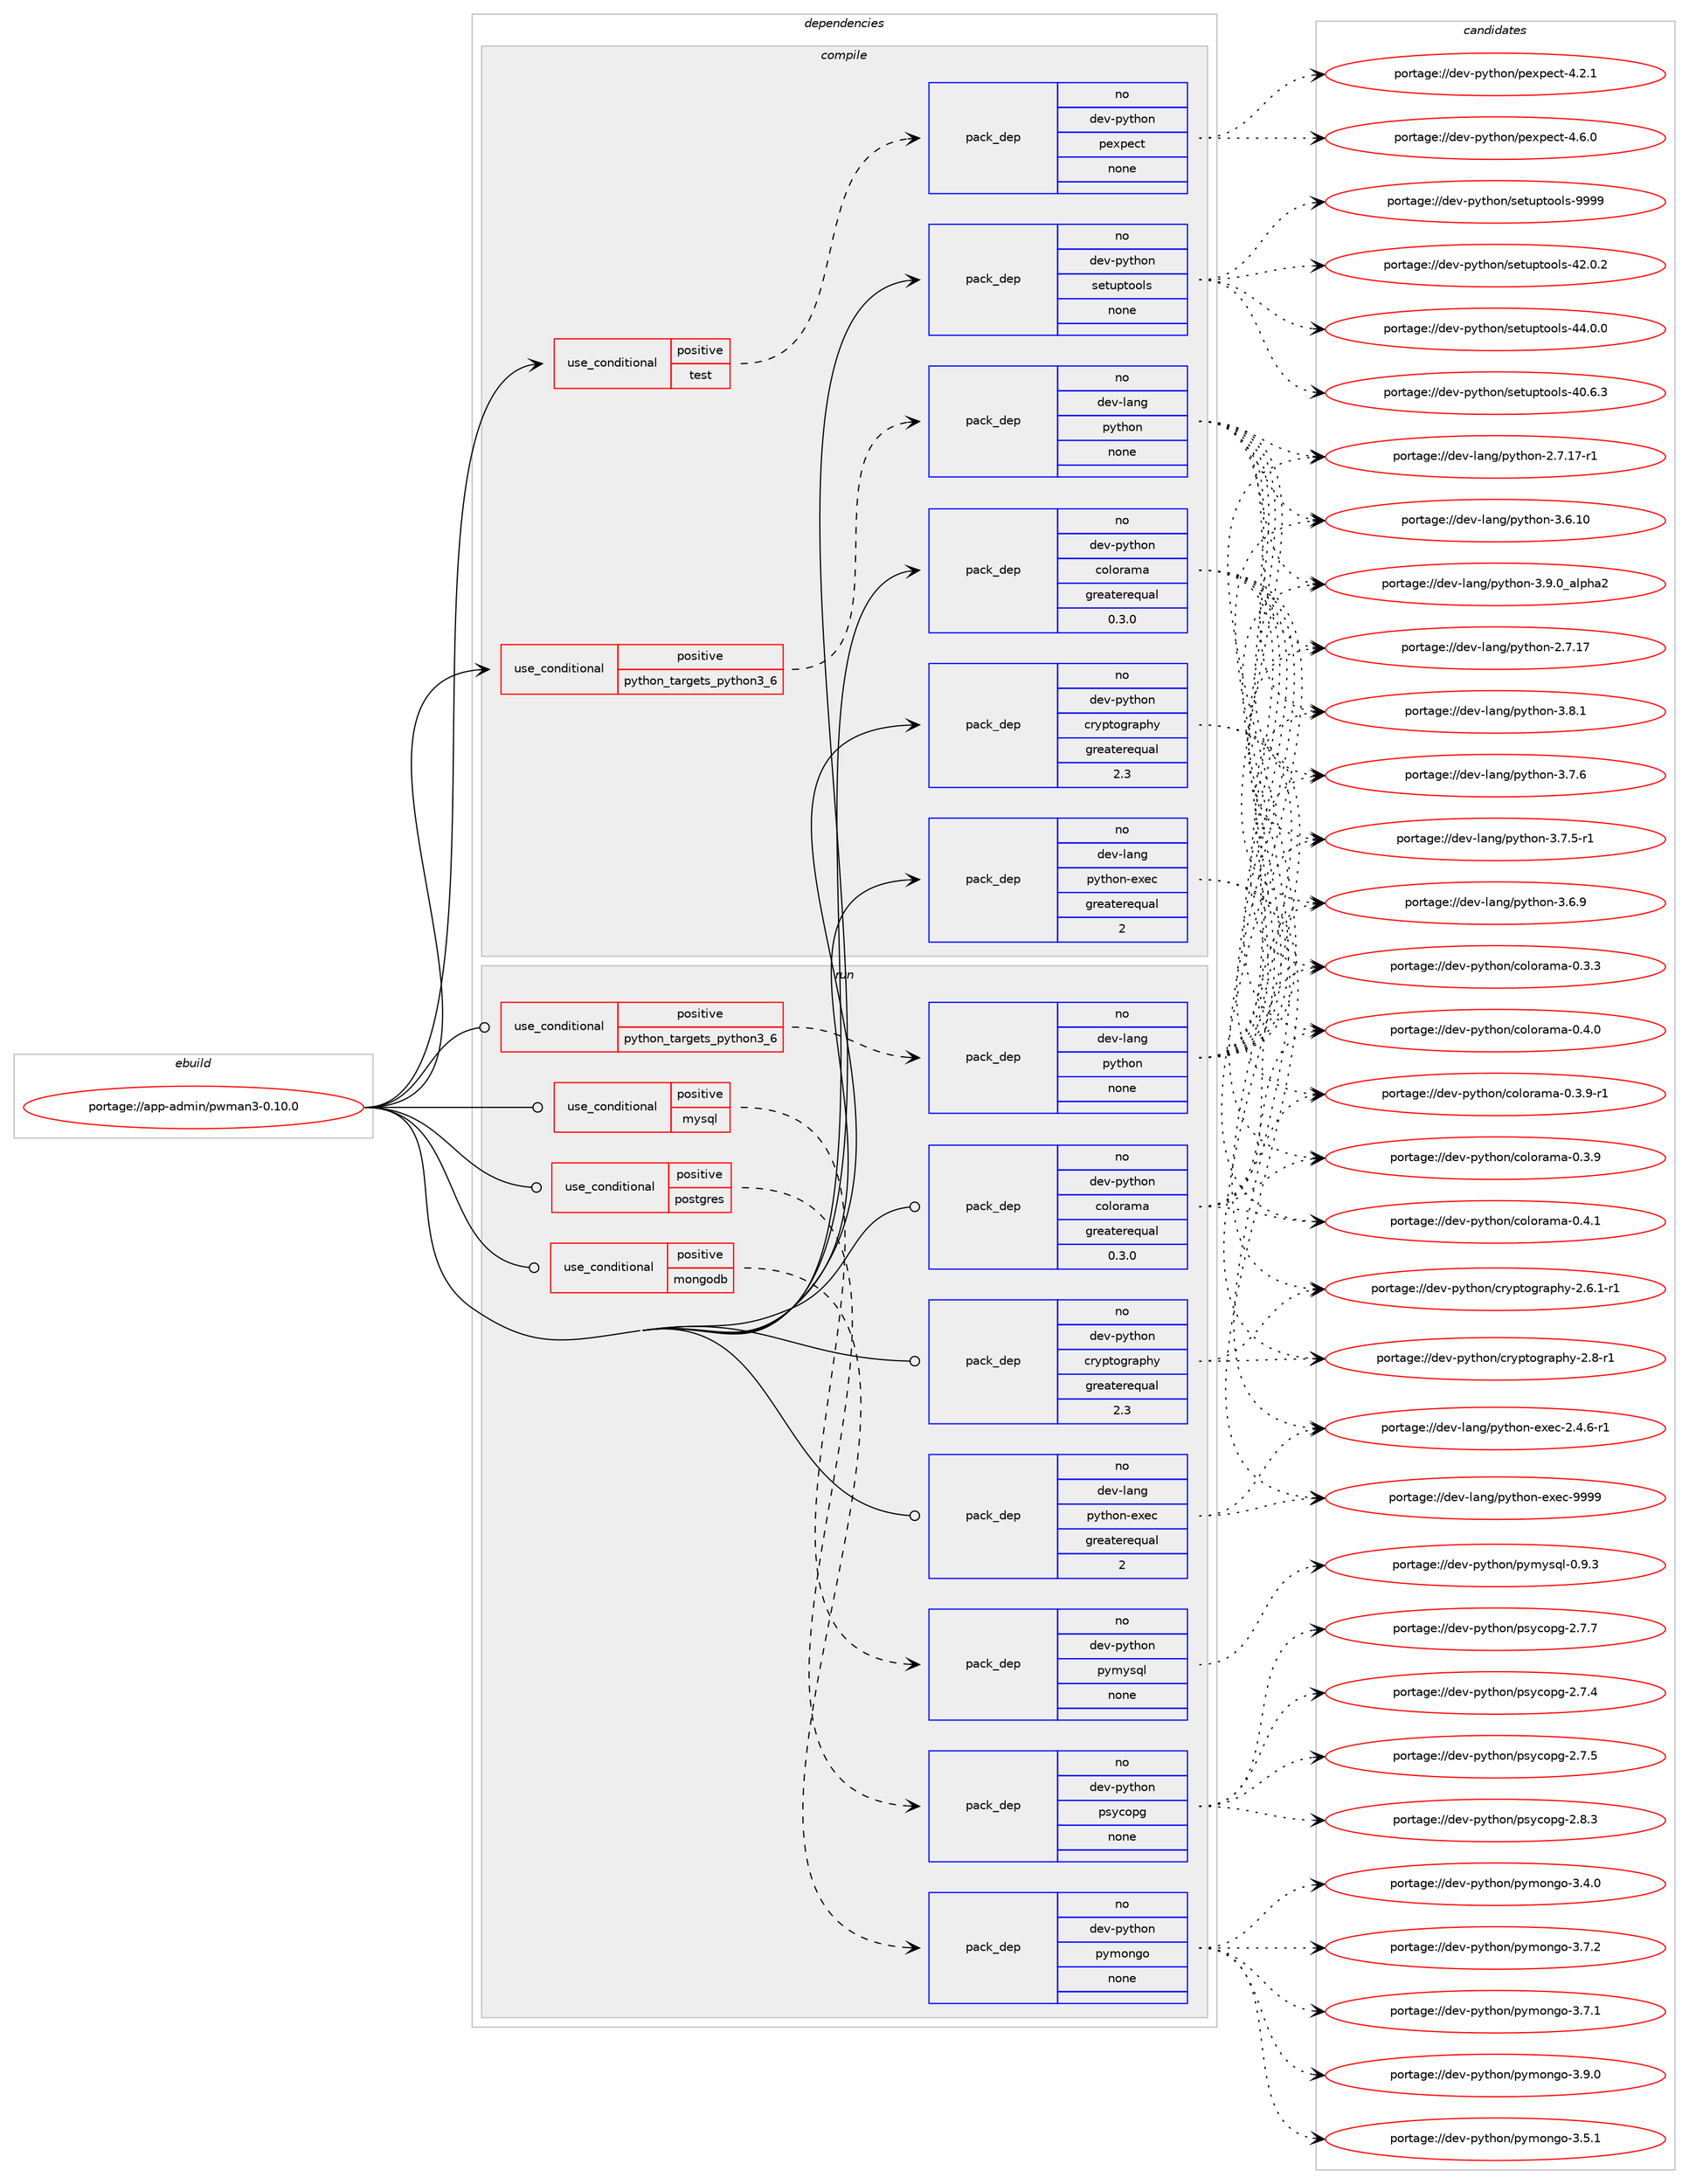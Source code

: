 digraph prolog {

# *************
# Graph options
# *************

newrank=true;
concentrate=true;
compound=true;
graph [rankdir=LR,fontname=Helvetica,fontsize=10,ranksep=1.5];#, ranksep=2.5, nodesep=0.2];
edge  [arrowhead=vee];
node  [fontname=Helvetica,fontsize=10];

# **********
# The ebuild
# **********

subgraph cluster_leftcol {
color=gray;
rank=same;
label=<<i>ebuild</i>>;
id [label="portage://app-admin/pwman3-0.10.0", color=red, width=4, href="../app-admin/pwman3-0.10.0.svg"];
}

# ****************
# The dependencies
# ****************

subgraph cluster_midcol {
color=gray;
label=<<i>dependencies</i>>;
subgraph cluster_compile {
fillcolor="#eeeeee";
style=filled;
label=<<i>compile</i>>;
subgraph cond154501 {
dependency653470 [label=<<TABLE BORDER="0" CELLBORDER="1" CELLSPACING="0" CELLPADDING="4"><TR><TD ROWSPAN="3" CELLPADDING="10">use_conditional</TD></TR><TR><TD>positive</TD></TR><TR><TD>python_targets_python3_6</TD></TR></TABLE>>, shape=none, color=red];
subgraph pack490273 {
dependency653471 [label=<<TABLE BORDER="0" CELLBORDER="1" CELLSPACING="0" CELLPADDING="4" WIDTH="220"><TR><TD ROWSPAN="6" CELLPADDING="30">pack_dep</TD></TR><TR><TD WIDTH="110">no</TD></TR><TR><TD>dev-lang</TD></TR><TR><TD>python</TD></TR><TR><TD>none</TD></TR><TR><TD></TD></TR></TABLE>>, shape=none, color=blue];
}
dependency653470:e -> dependency653471:w [weight=20,style="dashed",arrowhead="vee"];
}
id:e -> dependency653470:w [weight=20,style="solid",arrowhead="vee"];
subgraph cond154502 {
dependency653472 [label=<<TABLE BORDER="0" CELLBORDER="1" CELLSPACING="0" CELLPADDING="4"><TR><TD ROWSPAN="3" CELLPADDING="10">use_conditional</TD></TR><TR><TD>positive</TD></TR><TR><TD>test</TD></TR></TABLE>>, shape=none, color=red];
subgraph pack490274 {
dependency653473 [label=<<TABLE BORDER="0" CELLBORDER="1" CELLSPACING="0" CELLPADDING="4" WIDTH="220"><TR><TD ROWSPAN="6" CELLPADDING="30">pack_dep</TD></TR><TR><TD WIDTH="110">no</TD></TR><TR><TD>dev-python</TD></TR><TR><TD>pexpect</TD></TR><TR><TD>none</TD></TR><TR><TD></TD></TR></TABLE>>, shape=none, color=blue];
}
dependency653472:e -> dependency653473:w [weight=20,style="dashed",arrowhead="vee"];
}
id:e -> dependency653472:w [weight=20,style="solid",arrowhead="vee"];
subgraph pack490275 {
dependency653474 [label=<<TABLE BORDER="0" CELLBORDER="1" CELLSPACING="0" CELLPADDING="4" WIDTH="220"><TR><TD ROWSPAN="6" CELLPADDING="30">pack_dep</TD></TR><TR><TD WIDTH="110">no</TD></TR><TR><TD>dev-lang</TD></TR><TR><TD>python-exec</TD></TR><TR><TD>greaterequal</TD></TR><TR><TD>2</TD></TR></TABLE>>, shape=none, color=blue];
}
id:e -> dependency653474:w [weight=20,style="solid",arrowhead="vee"];
subgraph pack490276 {
dependency653475 [label=<<TABLE BORDER="0" CELLBORDER="1" CELLSPACING="0" CELLPADDING="4" WIDTH="220"><TR><TD ROWSPAN="6" CELLPADDING="30">pack_dep</TD></TR><TR><TD WIDTH="110">no</TD></TR><TR><TD>dev-python</TD></TR><TR><TD>colorama</TD></TR><TR><TD>greaterequal</TD></TR><TR><TD>0.3.0</TD></TR></TABLE>>, shape=none, color=blue];
}
id:e -> dependency653475:w [weight=20,style="solid",arrowhead="vee"];
subgraph pack490277 {
dependency653476 [label=<<TABLE BORDER="0" CELLBORDER="1" CELLSPACING="0" CELLPADDING="4" WIDTH="220"><TR><TD ROWSPAN="6" CELLPADDING="30">pack_dep</TD></TR><TR><TD WIDTH="110">no</TD></TR><TR><TD>dev-python</TD></TR><TR><TD>cryptography</TD></TR><TR><TD>greaterequal</TD></TR><TR><TD>2.3</TD></TR></TABLE>>, shape=none, color=blue];
}
id:e -> dependency653476:w [weight=20,style="solid",arrowhead="vee"];
subgraph pack490278 {
dependency653477 [label=<<TABLE BORDER="0" CELLBORDER="1" CELLSPACING="0" CELLPADDING="4" WIDTH="220"><TR><TD ROWSPAN="6" CELLPADDING="30">pack_dep</TD></TR><TR><TD WIDTH="110">no</TD></TR><TR><TD>dev-python</TD></TR><TR><TD>setuptools</TD></TR><TR><TD>none</TD></TR><TR><TD></TD></TR></TABLE>>, shape=none, color=blue];
}
id:e -> dependency653477:w [weight=20,style="solid",arrowhead="vee"];
}
subgraph cluster_compileandrun {
fillcolor="#eeeeee";
style=filled;
label=<<i>compile and run</i>>;
}
subgraph cluster_run {
fillcolor="#eeeeee";
style=filled;
label=<<i>run</i>>;
subgraph cond154503 {
dependency653478 [label=<<TABLE BORDER="0" CELLBORDER="1" CELLSPACING="0" CELLPADDING="4"><TR><TD ROWSPAN="3" CELLPADDING="10">use_conditional</TD></TR><TR><TD>positive</TD></TR><TR><TD>mongodb</TD></TR></TABLE>>, shape=none, color=red];
subgraph pack490279 {
dependency653479 [label=<<TABLE BORDER="0" CELLBORDER="1" CELLSPACING="0" CELLPADDING="4" WIDTH="220"><TR><TD ROWSPAN="6" CELLPADDING="30">pack_dep</TD></TR><TR><TD WIDTH="110">no</TD></TR><TR><TD>dev-python</TD></TR><TR><TD>pymongo</TD></TR><TR><TD>none</TD></TR><TR><TD></TD></TR></TABLE>>, shape=none, color=blue];
}
dependency653478:e -> dependency653479:w [weight=20,style="dashed",arrowhead="vee"];
}
id:e -> dependency653478:w [weight=20,style="solid",arrowhead="odot"];
subgraph cond154504 {
dependency653480 [label=<<TABLE BORDER="0" CELLBORDER="1" CELLSPACING="0" CELLPADDING="4"><TR><TD ROWSPAN="3" CELLPADDING="10">use_conditional</TD></TR><TR><TD>positive</TD></TR><TR><TD>mysql</TD></TR></TABLE>>, shape=none, color=red];
subgraph pack490280 {
dependency653481 [label=<<TABLE BORDER="0" CELLBORDER="1" CELLSPACING="0" CELLPADDING="4" WIDTH="220"><TR><TD ROWSPAN="6" CELLPADDING="30">pack_dep</TD></TR><TR><TD WIDTH="110">no</TD></TR><TR><TD>dev-python</TD></TR><TR><TD>pymysql</TD></TR><TR><TD>none</TD></TR><TR><TD></TD></TR></TABLE>>, shape=none, color=blue];
}
dependency653480:e -> dependency653481:w [weight=20,style="dashed",arrowhead="vee"];
}
id:e -> dependency653480:w [weight=20,style="solid",arrowhead="odot"];
subgraph cond154505 {
dependency653482 [label=<<TABLE BORDER="0" CELLBORDER="1" CELLSPACING="0" CELLPADDING="4"><TR><TD ROWSPAN="3" CELLPADDING="10">use_conditional</TD></TR><TR><TD>positive</TD></TR><TR><TD>postgres</TD></TR></TABLE>>, shape=none, color=red];
subgraph pack490281 {
dependency653483 [label=<<TABLE BORDER="0" CELLBORDER="1" CELLSPACING="0" CELLPADDING="4" WIDTH="220"><TR><TD ROWSPAN="6" CELLPADDING="30">pack_dep</TD></TR><TR><TD WIDTH="110">no</TD></TR><TR><TD>dev-python</TD></TR><TR><TD>psycopg</TD></TR><TR><TD>none</TD></TR><TR><TD></TD></TR></TABLE>>, shape=none, color=blue];
}
dependency653482:e -> dependency653483:w [weight=20,style="dashed",arrowhead="vee"];
}
id:e -> dependency653482:w [weight=20,style="solid",arrowhead="odot"];
subgraph cond154506 {
dependency653484 [label=<<TABLE BORDER="0" CELLBORDER="1" CELLSPACING="0" CELLPADDING="4"><TR><TD ROWSPAN="3" CELLPADDING="10">use_conditional</TD></TR><TR><TD>positive</TD></TR><TR><TD>python_targets_python3_6</TD></TR></TABLE>>, shape=none, color=red];
subgraph pack490282 {
dependency653485 [label=<<TABLE BORDER="0" CELLBORDER="1" CELLSPACING="0" CELLPADDING="4" WIDTH="220"><TR><TD ROWSPAN="6" CELLPADDING="30">pack_dep</TD></TR><TR><TD WIDTH="110">no</TD></TR><TR><TD>dev-lang</TD></TR><TR><TD>python</TD></TR><TR><TD>none</TD></TR><TR><TD></TD></TR></TABLE>>, shape=none, color=blue];
}
dependency653484:e -> dependency653485:w [weight=20,style="dashed",arrowhead="vee"];
}
id:e -> dependency653484:w [weight=20,style="solid",arrowhead="odot"];
subgraph pack490283 {
dependency653486 [label=<<TABLE BORDER="0" CELLBORDER="1" CELLSPACING="0" CELLPADDING="4" WIDTH="220"><TR><TD ROWSPAN="6" CELLPADDING="30">pack_dep</TD></TR><TR><TD WIDTH="110">no</TD></TR><TR><TD>dev-lang</TD></TR><TR><TD>python-exec</TD></TR><TR><TD>greaterequal</TD></TR><TR><TD>2</TD></TR></TABLE>>, shape=none, color=blue];
}
id:e -> dependency653486:w [weight=20,style="solid",arrowhead="odot"];
subgraph pack490284 {
dependency653487 [label=<<TABLE BORDER="0" CELLBORDER="1" CELLSPACING="0" CELLPADDING="4" WIDTH="220"><TR><TD ROWSPAN="6" CELLPADDING="30">pack_dep</TD></TR><TR><TD WIDTH="110">no</TD></TR><TR><TD>dev-python</TD></TR><TR><TD>colorama</TD></TR><TR><TD>greaterequal</TD></TR><TR><TD>0.3.0</TD></TR></TABLE>>, shape=none, color=blue];
}
id:e -> dependency653487:w [weight=20,style="solid",arrowhead="odot"];
subgraph pack490285 {
dependency653488 [label=<<TABLE BORDER="0" CELLBORDER="1" CELLSPACING="0" CELLPADDING="4" WIDTH="220"><TR><TD ROWSPAN="6" CELLPADDING="30">pack_dep</TD></TR><TR><TD WIDTH="110">no</TD></TR><TR><TD>dev-python</TD></TR><TR><TD>cryptography</TD></TR><TR><TD>greaterequal</TD></TR><TR><TD>2.3</TD></TR></TABLE>>, shape=none, color=blue];
}
id:e -> dependency653488:w [weight=20,style="solid",arrowhead="odot"];
}
}

# **************
# The candidates
# **************

subgraph cluster_choices {
rank=same;
color=gray;
label=<<i>candidates</i>>;

subgraph choice490273 {
color=black;
nodesep=1;
choice10010111845108971101034711212111610411111045514657464895971081121049750 [label="portage://dev-lang/python-3.9.0_alpha2", color=red, width=4,href="../dev-lang/python-3.9.0_alpha2.svg"];
choice100101118451089711010347112121116104111110455146564649 [label="portage://dev-lang/python-3.8.1", color=red, width=4,href="../dev-lang/python-3.8.1.svg"];
choice100101118451089711010347112121116104111110455146554654 [label="portage://dev-lang/python-3.7.6", color=red, width=4,href="../dev-lang/python-3.7.6.svg"];
choice1001011184510897110103471121211161041111104551465546534511449 [label="portage://dev-lang/python-3.7.5-r1", color=red, width=4,href="../dev-lang/python-3.7.5-r1.svg"];
choice100101118451089711010347112121116104111110455146544657 [label="portage://dev-lang/python-3.6.9", color=red, width=4,href="../dev-lang/python-3.6.9.svg"];
choice10010111845108971101034711212111610411111045514654464948 [label="portage://dev-lang/python-3.6.10", color=red, width=4,href="../dev-lang/python-3.6.10.svg"];
choice100101118451089711010347112121116104111110455046554649554511449 [label="portage://dev-lang/python-2.7.17-r1", color=red, width=4,href="../dev-lang/python-2.7.17-r1.svg"];
choice10010111845108971101034711212111610411111045504655464955 [label="portage://dev-lang/python-2.7.17", color=red, width=4,href="../dev-lang/python-2.7.17.svg"];
dependency653471:e -> choice10010111845108971101034711212111610411111045514657464895971081121049750:w [style=dotted,weight="100"];
dependency653471:e -> choice100101118451089711010347112121116104111110455146564649:w [style=dotted,weight="100"];
dependency653471:e -> choice100101118451089711010347112121116104111110455146554654:w [style=dotted,weight="100"];
dependency653471:e -> choice1001011184510897110103471121211161041111104551465546534511449:w [style=dotted,weight="100"];
dependency653471:e -> choice100101118451089711010347112121116104111110455146544657:w [style=dotted,weight="100"];
dependency653471:e -> choice10010111845108971101034711212111610411111045514654464948:w [style=dotted,weight="100"];
dependency653471:e -> choice100101118451089711010347112121116104111110455046554649554511449:w [style=dotted,weight="100"];
dependency653471:e -> choice10010111845108971101034711212111610411111045504655464955:w [style=dotted,weight="100"];
}
subgraph choice490274 {
color=black;
nodesep=1;
choice100101118451121211161041111104711210112011210199116455246544648 [label="portage://dev-python/pexpect-4.6.0", color=red, width=4,href="../dev-python/pexpect-4.6.0.svg"];
choice100101118451121211161041111104711210112011210199116455246504649 [label="portage://dev-python/pexpect-4.2.1", color=red, width=4,href="../dev-python/pexpect-4.2.1.svg"];
dependency653473:e -> choice100101118451121211161041111104711210112011210199116455246544648:w [style=dotted,weight="100"];
dependency653473:e -> choice100101118451121211161041111104711210112011210199116455246504649:w [style=dotted,weight="100"];
}
subgraph choice490275 {
color=black;
nodesep=1;
choice10010111845108971101034711212111610411111045101120101994557575757 [label="portage://dev-lang/python-exec-9999", color=red, width=4,href="../dev-lang/python-exec-9999.svg"];
choice10010111845108971101034711212111610411111045101120101994550465246544511449 [label="portage://dev-lang/python-exec-2.4.6-r1", color=red, width=4,href="../dev-lang/python-exec-2.4.6-r1.svg"];
dependency653474:e -> choice10010111845108971101034711212111610411111045101120101994557575757:w [style=dotted,weight="100"];
dependency653474:e -> choice10010111845108971101034711212111610411111045101120101994550465246544511449:w [style=dotted,weight="100"];
}
subgraph choice490276 {
color=black;
nodesep=1;
choice1001011184511212111610411111047991111081111149710997454846524649 [label="portage://dev-python/colorama-0.4.1", color=red, width=4,href="../dev-python/colorama-0.4.1.svg"];
choice1001011184511212111610411111047991111081111149710997454846524648 [label="portage://dev-python/colorama-0.4.0", color=red, width=4,href="../dev-python/colorama-0.4.0.svg"];
choice10010111845112121116104111110479911110811111497109974548465146574511449 [label="portage://dev-python/colorama-0.3.9-r1", color=red, width=4,href="../dev-python/colorama-0.3.9-r1.svg"];
choice1001011184511212111610411111047991111081111149710997454846514657 [label="portage://dev-python/colorama-0.3.9", color=red, width=4,href="../dev-python/colorama-0.3.9.svg"];
choice1001011184511212111610411111047991111081111149710997454846514651 [label="portage://dev-python/colorama-0.3.3", color=red, width=4,href="../dev-python/colorama-0.3.3.svg"];
dependency653475:e -> choice1001011184511212111610411111047991111081111149710997454846524649:w [style=dotted,weight="100"];
dependency653475:e -> choice1001011184511212111610411111047991111081111149710997454846524648:w [style=dotted,weight="100"];
dependency653475:e -> choice10010111845112121116104111110479911110811111497109974548465146574511449:w [style=dotted,weight="100"];
dependency653475:e -> choice1001011184511212111610411111047991111081111149710997454846514657:w [style=dotted,weight="100"];
dependency653475:e -> choice1001011184511212111610411111047991111081111149710997454846514651:w [style=dotted,weight="100"];
}
subgraph choice490277 {
color=black;
nodesep=1;
choice10010111845112121116104111110479911412111211611110311497112104121455046564511449 [label="portage://dev-python/cryptography-2.8-r1", color=red, width=4,href="../dev-python/cryptography-2.8-r1.svg"];
choice100101118451121211161041111104799114121112116111103114971121041214550465446494511449 [label="portage://dev-python/cryptography-2.6.1-r1", color=red, width=4,href="../dev-python/cryptography-2.6.1-r1.svg"];
dependency653476:e -> choice10010111845112121116104111110479911412111211611110311497112104121455046564511449:w [style=dotted,weight="100"];
dependency653476:e -> choice100101118451121211161041111104799114121112116111103114971121041214550465446494511449:w [style=dotted,weight="100"];
}
subgraph choice490278 {
color=black;
nodesep=1;
choice10010111845112121116104111110471151011161171121161111111081154557575757 [label="portage://dev-python/setuptools-9999", color=red, width=4,href="../dev-python/setuptools-9999.svg"];
choice100101118451121211161041111104711510111611711211611111110811545525246484648 [label="portage://dev-python/setuptools-44.0.0", color=red, width=4,href="../dev-python/setuptools-44.0.0.svg"];
choice100101118451121211161041111104711510111611711211611111110811545525046484650 [label="portage://dev-python/setuptools-42.0.2", color=red, width=4,href="../dev-python/setuptools-42.0.2.svg"];
choice100101118451121211161041111104711510111611711211611111110811545524846544651 [label="portage://dev-python/setuptools-40.6.3", color=red, width=4,href="../dev-python/setuptools-40.6.3.svg"];
dependency653477:e -> choice10010111845112121116104111110471151011161171121161111111081154557575757:w [style=dotted,weight="100"];
dependency653477:e -> choice100101118451121211161041111104711510111611711211611111110811545525246484648:w [style=dotted,weight="100"];
dependency653477:e -> choice100101118451121211161041111104711510111611711211611111110811545525046484650:w [style=dotted,weight="100"];
dependency653477:e -> choice100101118451121211161041111104711510111611711211611111110811545524846544651:w [style=dotted,weight="100"];
}
subgraph choice490279 {
color=black;
nodesep=1;
choice1001011184511212111610411111047112121109111110103111455146574648 [label="portage://dev-python/pymongo-3.9.0", color=red, width=4,href="../dev-python/pymongo-3.9.0.svg"];
choice1001011184511212111610411111047112121109111110103111455146554650 [label="portage://dev-python/pymongo-3.7.2", color=red, width=4,href="../dev-python/pymongo-3.7.2.svg"];
choice1001011184511212111610411111047112121109111110103111455146554649 [label="portage://dev-python/pymongo-3.7.1", color=red, width=4,href="../dev-python/pymongo-3.7.1.svg"];
choice1001011184511212111610411111047112121109111110103111455146534649 [label="portage://dev-python/pymongo-3.5.1", color=red, width=4,href="../dev-python/pymongo-3.5.1.svg"];
choice1001011184511212111610411111047112121109111110103111455146524648 [label="portage://dev-python/pymongo-3.4.0", color=red, width=4,href="../dev-python/pymongo-3.4.0.svg"];
dependency653479:e -> choice1001011184511212111610411111047112121109111110103111455146574648:w [style=dotted,weight="100"];
dependency653479:e -> choice1001011184511212111610411111047112121109111110103111455146554650:w [style=dotted,weight="100"];
dependency653479:e -> choice1001011184511212111610411111047112121109111110103111455146554649:w [style=dotted,weight="100"];
dependency653479:e -> choice1001011184511212111610411111047112121109111110103111455146534649:w [style=dotted,weight="100"];
dependency653479:e -> choice1001011184511212111610411111047112121109111110103111455146524648:w [style=dotted,weight="100"];
}
subgraph choice490280 {
color=black;
nodesep=1;
choice1001011184511212111610411111047112121109121115113108454846574651 [label="portage://dev-python/pymysql-0.9.3", color=red, width=4,href="../dev-python/pymysql-0.9.3.svg"];
dependency653481:e -> choice1001011184511212111610411111047112121109121115113108454846574651:w [style=dotted,weight="100"];
}
subgraph choice490281 {
color=black;
nodesep=1;
choice100101118451121211161041111104711211512199111112103455046564651 [label="portage://dev-python/psycopg-2.8.3", color=red, width=4,href="../dev-python/psycopg-2.8.3.svg"];
choice100101118451121211161041111104711211512199111112103455046554655 [label="portage://dev-python/psycopg-2.7.7", color=red, width=4,href="../dev-python/psycopg-2.7.7.svg"];
choice100101118451121211161041111104711211512199111112103455046554653 [label="portage://dev-python/psycopg-2.7.5", color=red, width=4,href="../dev-python/psycopg-2.7.5.svg"];
choice100101118451121211161041111104711211512199111112103455046554652 [label="portage://dev-python/psycopg-2.7.4", color=red, width=4,href="../dev-python/psycopg-2.7.4.svg"];
dependency653483:e -> choice100101118451121211161041111104711211512199111112103455046564651:w [style=dotted,weight="100"];
dependency653483:e -> choice100101118451121211161041111104711211512199111112103455046554655:w [style=dotted,weight="100"];
dependency653483:e -> choice100101118451121211161041111104711211512199111112103455046554653:w [style=dotted,weight="100"];
dependency653483:e -> choice100101118451121211161041111104711211512199111112103455046554652:w [style=dotted,weight="100"];
}
subgraph choice490282 {
color=black;
nodesep=1;
choice10010111845108971101034711212111610411111045514657464895971081121049750 [label="portage://dev-lang/python-3.9.0_alpha2", color=red, width=4,href="../dev-lang/python-3.9.0_alpha2.svg"];
choice100101118451089711010347112121116104111110455146564649 [label="portage://dev-lang/python-3.8.1", color=red, width=4,href="../dev-lang/python-3.8.1.svg"];
choice100101118451089711010347112121116104111110455146554654 [label="portage://dev-lang/python-3.7.6", color=red, width=4,href="../dev-lang/python-3.7.6.svg"];
choice1001011184510897110103471121211161041111104551465546534511449 [label="portage://dev-lang/python-3.7.5-r1", color=red, width=4,href="../dev-lang/python-3.7.5-r1.svg"];
choice100101118451089711010347112121116104111110455146544657 [label="portage://dev-lang/python-3.6.9", color=red, width=4,href="../dev-lang/python-3.6.9.svg"];
choice10010111845108971101034711212111610411111045514654464948 [label="portage://dev-lang/python-3.6.10", color=red, width=4,href="../dev-lang/python-3.6.10.svg"];
choice100101118451089711010347112121116104111110455046554649554511449 [label="portage://dev-lang/python-2.7.17-r1", color=red, width=4,href="../dev-lang/python-2.7.17-r1.svg"];
choice10010111845108971101034711212111610411111045504655464955 [label="portage://dev-lang/python-2.7.17", color=red, width=4,href="../dev-lang/python-2.7.17.svg"];
dependency653485:e -> choice10010111845108971101034711212111610411111045514657464895971081121049750:w [style=dotted,weight="100"];
dependency653485:e -> choice100101118451089711010347112121116104111110455146564649:w [style=dotted,weight="100"];
dependency653485:e -> choice100101118451089711010347112121116104111110455146554654:w [style=dotted,weight="100"];
dependency653485:e -> choice1001011184510897110103471121211161041111104551465546534511449:w [style=dotted,weight="100"];
dependency653485:e -> choice100101118451089711010347112121116104111110455146544657:w [style=dotted,weight="100"];
dependency653485:e -> choice10010111845108971101034711212111610411111045514654464948:w [style=dotted,weight="100"];
dependency653485:e -> choice100101118451089711010347112121116104111110455046554649554511449:w [style=dotted,weight="100"];
dependency653485:e -> choice10010111845108971101034711212111610411111045504655464955:w [style=dotted,weight="100"];
}
subgraph choice490283 {
color=black;
nodesep=1;
choice10010111845108971101034711212111610411111045101120101994557575757 [label="portage://dev-lang/python-exec-9999", color=red, width=4,href="../dev-lang/python-exec-9999.svg"];
choice10010111845108971101034711212111610411111045101120101994550465246544511449 [label="portage://dev-lang/python-exec-2.4.6-r1", color=red, width=4,href="../dev-lang/python-exec-2.4.6-r1.svg"];
dependency653486:e -> choice10010111845108971101034711212111610411111045101120101994557575757:w [style=dotted,weight="100"];
dependency653486:e -> choice10010111845108971101034711212111610411111045101120101994550465246544511449:w [style=dotted,weight="100"];
}
subgraph choice490284 {
color=black;
nodesep=1;
choice1001011184511212111610411111047991111081111149710997454846524649 [label="portage://dev-python/colorama-0.4.1", color=red, width=4,href="../dev-python/colorama-0.4.1.svg"];
choice1001011184511212111610411111047991111081111149710997454846524648 [label="portage://dev-python/colorama-0.4.0", color=red, width=4,href="../dev-python/colorama-0.4.0.svg"];
choice10010111845112121116104111110479911110811111497109974548465146574511449 [label="portage://dev-python/colorama-0.3.9-r1", color=red, width=4,href="../dev-python/colorama-0.3.9-r1.svg"];
choice1001011184511212111610411111047991111081111149710997454846514657 [label="portage://dev-python/colorama-0.3.9", color=red, width=4,href="../dev-python/colorama-0.3.9.svg"];
choice1001011184511212111610411111047991111081111149710997454846514651 [label="portage://dev-python/colorama-0.3.3", color=red, width=4,href="../dev-python/colorama-0.3.3.svg"];
dependency653487:e -> choice1001011184511212111610411111047991111081111149710997454846524649:w [style=dotted,weight="100"];
dependency653487:e -> choice1001011184511212111610411111047991111081111149710997454846524648:w [style=dotted,weight="100"];
dependency653487:e -> choice10010111845112121116104111110479911110811111497109974548465146574511449:w [style=dotted,weight="100"];
dependency653487:e -> choice1001011184511212111610411111047991111081111149710997454846514657:w [style=dotted,weight="100"];
dependency653487:e -> choice1001011184511212111610411111047991111081111149710997454846514651:w [style=dotted,weight="100"];
}
subgraph choice490285 {
color=black;
nodesep=1;
choice10010111845112121116104111110479911412111211611110311497112104121455046564511449 [label="portage://dev-python/cryptography-2.8-r1", color=red, width=4,href="../dev-python/cryptography-2.8-r1.svg"];
choice100101118451121211161041111104799114121112116111103114971121041214550465446494511449 [label="portage://dev-python/cryptography-2.6.1-r1", color=red, width=4,href="../dev-python/cryptography-2.6.1-r1.svg"];
dependency653488:e -> choice10010111845112121116104111110479911412111211611110311497112104121455046564511449:w [style=dotted,weight="100"];
dependency653488:e -> choice100101118451121211161041111104799114121112116111103114971121041214550465446494511449:w [style=dotted,weight="100"];
}
}

}
